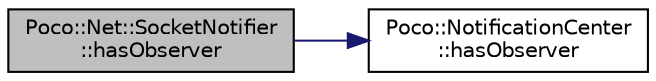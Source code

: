 digraph "Poco::Net::SocketNotifier::hasObserver"
{
 // LATEX_PDF_SIZE
  edge [fontname="Helvetica",fontsize="10",labelfontname="Helvetica",labelfontsize="10"];
  node [fontname="Helvetica",fontsize="10",shape=record];
  rankdir="LR";
  Node1 [label="Poco::Net::SocketNotifier\l::hasObserver",height=0.2,width=0.4,color="black", fillcolor="grey75", style="filled", fontcolor="black",tooltip="Removes the given observer."];
  Node1 -> Node2 [color="midnightblue",fontsize="10",style="solid"];
  Node2 [label="Poco::NotificationCenter\l::hasObserver",height=0.2,width=0.4,color="black", fillcolor="white", style="filled",URL="$classPoco_1_1NotificationCenter.html#a631e3a5114b3cf3396c9944cb3442506",tooltip="Unregisters an observer with the NotificationCenter."];
}
